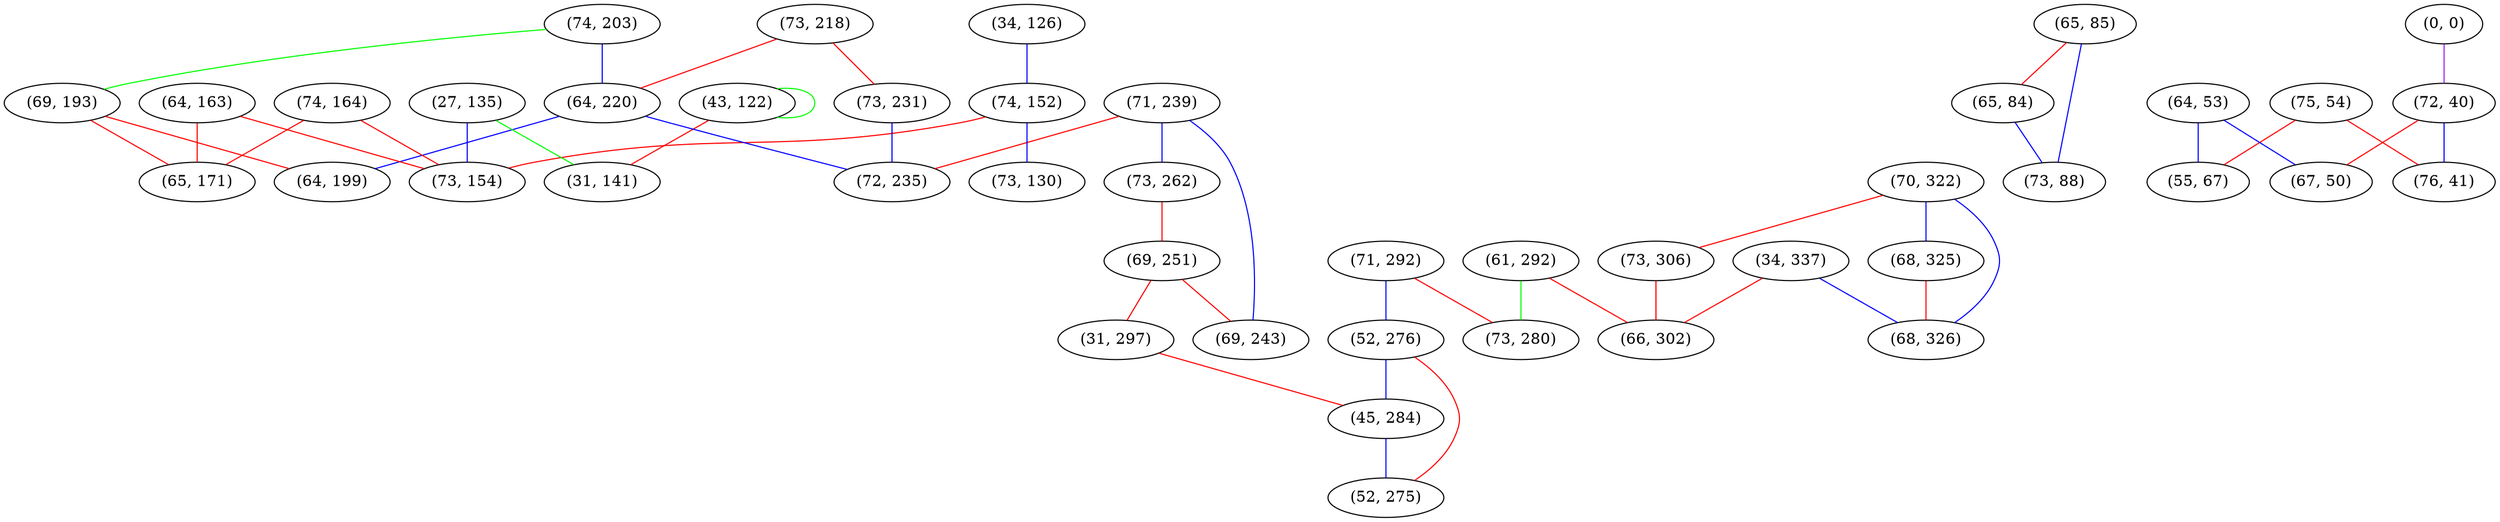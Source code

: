graph "" {
"(73, 218)";
"(65, 85)";
"(34, 126)";
"(74, 203)";
"(71, 239)";
"(75, 54)";
"(71, 292)";
"(74, 152)";
"(43, 122)";
"(70, 322)";
"(69, 193)";
"(73, 262)";
"(65, 84)";
"(64, 220)";
"(74, 164)";
"(27, 135)";
"(73, 130)";
"(52, 276)";
"(64, 163)";
"(65, 171)";
"(34, 337)";
"(73, 154)";
"(0, 0)";
"(64, 53)";
"(68, 325)";
"(72, 40)";
"(64, 199)";
"(69, 251)";
"(61, 292)";
"(73, 88)";
"(73, 231)";
"(68, 326)";
"(31, 297)";
"(72, 235)";
"(67, 50)";
"(69, 243)";
"(55, 67)";
"(45, 284)";
"(31, 141)";
"(52, 275)";
"(73, 306)";
"(73, 280)";
"(66, 302)";
"(76, 41)";
"(73, 218)" -- "(73, 231)"  [color=red, key=0, weight=1];
"(73, 218)" -- "(64, 220)"  [color=red, key=0, weight=1];
"(65, 85)" -- "(73, 88)"  [color=blue, key=0, weight=3];
"(65, 85)" -- "(65, 84)"  [color=red, key=0, weight=1];
"(34, 126)" -- "(74, 152)"  [color=blue, key=0, weight=3];
"(74, 203)" -- "(69, 193)"  [color=green, key=0, weight=2];
"(74, 203)" -- "(64, 220)"  [color=blue, key=0, weight=3];
"(71, 239)" -- "(72, 235)"  [color=red, key=0, weight=1];
"(71, 239)" -- "(73, 262)"  [color=blue, key=0, weight=3];
"(71, 239)" -- "(69, 243)"  [color=blue, key=0, weight=3];
"(75, 54)" -- "(55, 67)"  [color=red, key=0, weight=1];
"(75, 54)" -- "(76, 41)"  [color=red, key=0, weight=1];
"(71, 292)" -- "(73, 280)"  [color=red, key=0, weight=1];
"(71, 292)" -- "(52, 276)"  [color=blue, key=0, weight=3];
"(74, 152)" -- "(73, 154)"  [color=red, key=0, weight=1];
"(74, 152)" -- "(73, 130)"  [color=blue, key=0, weight=3];
"(43, 122)" -- "(43, 122)"  [color=green, key=0, weight=2];
"(43, 122)" -- "(31, 141)"  [color=red, key=0, weight=1];
"(70, 322)" -- "(73, 306)"  [color=red, key=0, weight=1];
"(70, 322)" -- "(68, 325)"  [color=blue, key=0, weight=3];
"(70, 322)" -- "(68, 326)"  [color=blue, key=0, weight=3];
"(69, 193)" -- "(65, 171)"  [color=red, key=0, weight=1];
"(69, 193)" -- "(64, 199)"  [color=red, key=0, weight=1];
"(73, 262)" -- "(69, 251)"  [color=red, key=0, weight=1];
"(65, 84)" -- "(73, 88)"  [color=blue, key=0, weight=3];
"(64, 220)" -- "(72, 235)"  [color=blue, key=0, weight=3];
"(64, 220)" -- "(64, 199)"  [color=blue, key=0, weight=3];
"(74, 164)" -- "(73, 154)"  [color=red, key=0, weight=1];
"(74, 164)" -- "(65, 171)"  [color=red, key=0, weight=1];
"(27, 135)" -- "(73, 154)"  [color=blue, key=0, weight=3];
"(27, 135)" -- "(31, 141)"  [color=green, key=0, weight=2];
"(52, 276)" -- "(45, 284)"  [color=blue, key=0, weight=3];
"(52, 276)" -- "(52, 275)"  [color=red, key=0, weight=1];
"(64, 163)" -- "(73, 154)"  [color=red, key=0, weight=1];
"(64, 163)" -- "(65, 171)"  [color=red, key=0, weight=1];
"(34, 337)" -- "(66, 302)"  [color=red, key=0, weight=1];
"(34, 337)" -- "(68, 326)"  [color=blue, key=0, weight=3];
"(0, 0)" -- "(72, 40)"  [color=purple, key=0, weight=4];
"(64, 53)" -- "(55, 67)"  [color=blue, key=0, weight=3];
"(64, 53)" -- "(67, 50)"  [color=blue, key=0, weight=3];
"(68, 325)" -- "(68, 326)"  [color=red, key=0, weight=1];
"(72, 40)" -- "(67, 50)"  [color=red, key=0, weight=1];
"(72, 40)" -- "(76, 41)"  [color=blue, key=0, weight=3];
"(69, 251)" -- "(69, 243)"  [color=red, key=0, weight=1];
"(69, 251)" -- "(31, 297)"  [color=red, key=0, weight=1];
"(61, 292)" -- "(73, 280)"  [color=green, key=0, weight=2];
"(61, 292)" -- "(66, 302)"  [color=red, key=0, weight=1];
"(73, 231)" -- "(72, 235)"  [color=blue, key=0, weight=3];
"(31, 297)" -- "(45, 284)"  [color=red, key=0, weight=1];
"(45, 284)" -- "(52, 275)"  [color=blue, key=0, weight=3];
"(73, 306)" -- "(66, 302)"  [color=red, key=0, weight=1];
}
